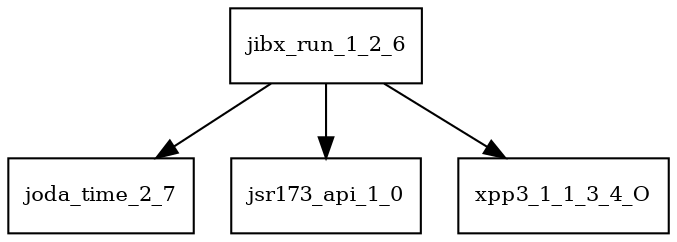 digraph jibx_run_1_2_6_dependencies {
  node [shape = box, fontsize=10.0];
  jibx_run_1_2_6 -> joda_time_2_7;
  jibx_run_1_2_6 -> jsr173_api_1_0;
  jibx_run_1_2_6 -> xpp3_1_1_3_4_O;
}
